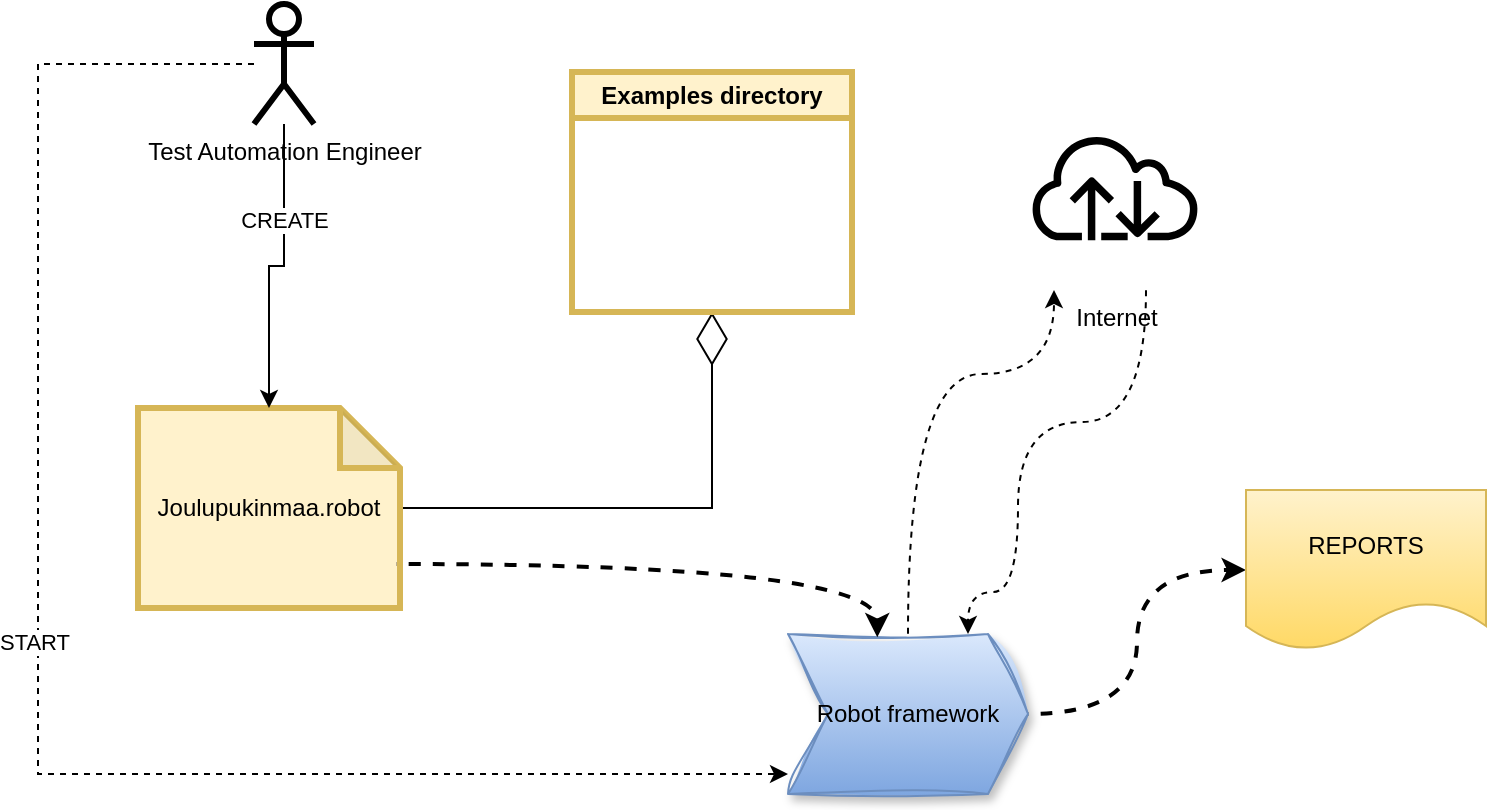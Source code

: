<mxfile version="24.2.5" type="device">
  <diagram name="Page-1" id="Zej8h0Z0xPzgIA-1vT4n">
    <mxGraphModel dx="774" dy="496" grid="0" gridSize="10" guides="1" tooltips="1" connect="1" arrows="1" fold="1" page="1" pageScale="1" pageWidth="827" pageHeight="1169" math="0" shadow="0">
      <root>
        <mxCell id="0" />
        <mxCell id="1" parent="0" />
        <mxCell id="5AJGI6_aru6JeEYRRQQo-5" style="edgeStyle=orthogonalEdgeStyle;rounded=0;orthogonalLoop=1;jettySize=auto;html=1;endArrow=diamondThin;endFill=0;endSize=24;" parent="1" source="5AJGI6_aru6JeEYRRQQo-4" target="5AJGI6_aru6JeEYRRQQo-1" edge="1">
          <mxGeometry relative="1" as="geometry" />
        </mxCell>
        <object label="Examples directory" RFexpDir="[C:\Users\Logen\MILL\RFscripts]" ScriptDir="[C:\Users\Logen\MILL\RFscripts\ForTestGallery]" id="5AJGI6_aru6JeEYRRQQo-1">
          <mxCell style="swimlane;whiteSpace=wrap;html=1;fillColor=#fff2cc;strokeColor=#d6b656;strokeWidth=3;" parent="1" vertex="1">
            <mxGeometry x="300" y="160" width="140" height="120" as="geometry">
              <mxRectangle x="300" y="160" width="140" height="30" as="alternateBounds" />
            </mxGeometry>
          </mxCell>
        </object>
        <object label="Joulupukinmaa.robot" TheScript="[C:\Users\Logen\MILL\RFscripts\ForTestGallery\Joulupukinmaa.robot]" RunTest="[@Ropota.bat C:\Users\Logen\MILL\RFscripts\ForTestGallery\Joulupukinmaa.robot]" id="5AJGI6_aru6JeEYRRQQo-4">
          <mxCell style="shape=note;whiteSpace=wrap;html=1;backgroundOutline=1;darkOpacity=0.05;fillColor=#fff2cc;strokeColor=#d6b656;strokeWidth=3;" parent="1" vertex="1">
            <mxGeometry x="83" y="328" width="131" height="100" as="geometry" />
          </mxCell>
        </object>
        <mxCell id="jEnXbLhktJ0a2tvOvnVA-1" value="Test Automation Engineer" style="shape=umlActor;verticalLabelPosition=bottom;verticalAlign=top;html=1;outlineConnect=0;strokeWidth=3;" parent="1" vertex="1">
          <mxGeometry x="141" y="126" width="30" height="60" as="geometry" />
        </mxCell>
        <mxCell id="jEnXbLhktJ0a2tvOvnVA-2" style="edgeStyle=orthogonalEdgeStyle;rounded=0;orthogonalLoop=1;jettySize=auto;html=1;entryX=0;entryY=0.875;entryDx=0;entryDy=0;entryPerimeter=0;dashed=1;" parent="1" source="jEnXbLhktJ0a2tvOvnVA-1" target="jEnXbLhktJ0a2tvOvnVA-4" edge="1">
          <mxGeometry relative="1" as="geometry">
            <Array as="points">
              <mxPoint x="33" y="156" />
              <mxPoint x="33" y="511" />
            </Array>
          </mxGeometry>
        </mxCell>
        <mxCell id="jEnXbLhktJ0a2tvOvnVA-3" value="START" style="edgeLabel;html=1;align=center;verticalAlign=middle;resizable=0;points=[];" parent="jEnXbLhktJ0a2tvOvnVA-2" vertex="1" connectable="0">
          <mxGeometry x="-0.053" y="-2" relative="1" as="geometry">
            <mxPoint as="offset" />
          </mxGeometry>
        </mxCell>
        <mxCell id="jEnXbLhktJ0a2tvOvnVA-7" style="edgeStyle=orthogonalEdgeStyle;rounded=0;orthogonalLoop=1;jettySize=auto;html=1;entryX=0;entryY=0.5;entryDx=0;entryDy=0;curved=1;dashed=1;flowAnimation=1;strokeWidth=2;" parent="1" source="jEnXbLhktJ0a2tvOvnVA-4" target="jEnXbLhktJ0a2tvOvnVA-6" edge="1">
          <mxGeometry relative="1" as="geometry" />
        </mxCell>
        <mxCell id="jEnXbLhktJ0a2tvOvnVA-9" style="edgeStyle=orthogonalEdgeStyle;rounded=0;orthogonalLoop=1;jettySize=auto;html=1;exitX=0.5;exitY=0;exitDx=0;exitDy=0;curved=1;dashed=1;flowAnimation=1;" parent="1" source="jEnXbLhktJ0a2tvOvnVA-4" target="jEnXbLhktJ0a2tvOvnVA-8" edge="1">
          <mxGeometry relative="1" as="geometry">
            <Array as="points">
              <mxPoint x="468" y="311" />
              <mxPoint x="541" y="311" />
            </Array>
          </mxGeometry>
        </mxCell>
        <object label="Robot framework" RobotFrameworkCore="[C:\Users\Logen\POT\MAP\RobotFrameworkImport.mm]" id="jEnXbLhktJ0a2tvOvnVA-4">
          <mxCell style="shape=step;perimeter=stepPerimeter;whiteSpace=wrap;html=1;fixedSize=1;rounded=0;shadow=1;sketch=1;curveFitting=1;jiggle=2;fillColor=#dae8fc;strokeColor=#6c8ebf;gradientColor=#7ea6e0;" parent="1" vertex="1">
            <mxGeometry x="408" y="441" width="120" height="80" as="geometry" />
          </mxCell>
        </object>
        <mxCell id="jEnXbLhktJ0a2tvOvnVA-5" style="edgeStyle=orthogonalEdgeStyle;rounded=0;orthogonalLoop=1;jettySize=auto;html=1;exitX=0.985;exitY=0.78;exitDx=0;exitDy=0;exitPerimeter=0;curved=1;entryX=0.372;entryY=0.021;entryDx=0;entryDy=0;entryPerimeter=0;dashed=1;flowAnimation=1;strokeWidth=2;" parent="1" source="5AJGI6_aru6JeEYRRQQo-4" target="jEnXbLhktJ0a2tvOvnVA-4" edge="1">
          <mxGeometry relative="1" as="geometry">
            <mxPoint x="338" y="485" as="targetPoint" />
          </mxGeometry>
        </mxCell>
        <object label="REPORTS" LOG="[C:\Users\NN\HUT\TRAY\LOG.html]" REPORT="[C:\Users\NN\HUT\TRAY\REPORT.html]" id="jEnXbLhktJ0a2tvOvnVA-6">
          <mxCell style="shape=document;whiteSpace=wrap;html=1;boundedLbl=1;fillColor=#fff2cc;gradientColor=#ffd966;strokeColor=#d6b656;" parent="1" vertex="1">
            <mxGeometry x="637" y="369" width="120" height="80" as="geometry" />
          </mxCell>
        </object>
        <mxCell id="jEnXbLhktJ0a2tvOvnVA-8" value="Internet" style="sketch=0;outlineConnect=0;fillColor=none;dashed=0;verticalLabelPosition=bottom;verticalAlign=top;align=center;html=1;fontSize=12;fontStyle=0;aspect=fixed;shape=mxgraph.aws4.resourceIcon;resIcon=mxgraph.aws4.internet;" parent="1" vertex="1">
          <mxGeometry x="520" y="166" width="103" height="103" as="geometry" />
        </mxCell>
        <mxCell id="jEnXbLhktJ0a2tvOvnVA-10" style="edgeStyle=orthogonalEdgeStyle;rounded=0;orthogonalLoop=1;jettySize=auto;html=1;curved=1;dashed=1;flowAnimation=1;entryX=0.75;entryY=0;entryDx=0;entryDy=0;" parent="1" source="jEnXbLhktJ0a2tvOvnVA-8" target="jEnXbLhktJ0a2tvOvnVA-4" edge="1">
          <mxGeometry relative="1" as="geometry">
            <Array as="points">
              <mxPoint x="587" y="335" />
              <mxPoint x="523" y="335" />
              <mxPoint x="523" y="420" />
              <mxPoint x="498" y="420" />
            </Array>
          </mxGeometry>
        </mxCell>
        <mxCell id="bc1nRv5xRGsxPJmommEv-1" style="edgeStyle=orthogonalEdgeStyle;rounded=0;orthogonalLoop=1;jettySize=auto;html=1;entryX=0.5;entryY=0;entryDx=0;entryDy=0;entryPerimeter=0;" edge="1" parent="1" source="jEnXbLhktJ0a2tvOvnVA-1" target="5AJGI6_aru6JeEYRRQQo-4">
          <mxGeometry relative="1" as="geometry" />
        </mxCell>
        <mxCell id="bc1nRv5xRGsxPJmommEv-3" value="CREATE" style="edgeLabel;html=1;align=center;verticalAlign=middle;resizable=0;points=[];" vertex="1" connectable="0" parent="bc1nRv5xRGsxPJmommEv-1">
          <mxGeometry x="-0.362" relative="1" as="geometry">
            <mxPoint as="offset" />
          </mxGeometry>
        </mxCell>
      </root>
    </mxGraphModel>
  </diagram>
</mxfile>
